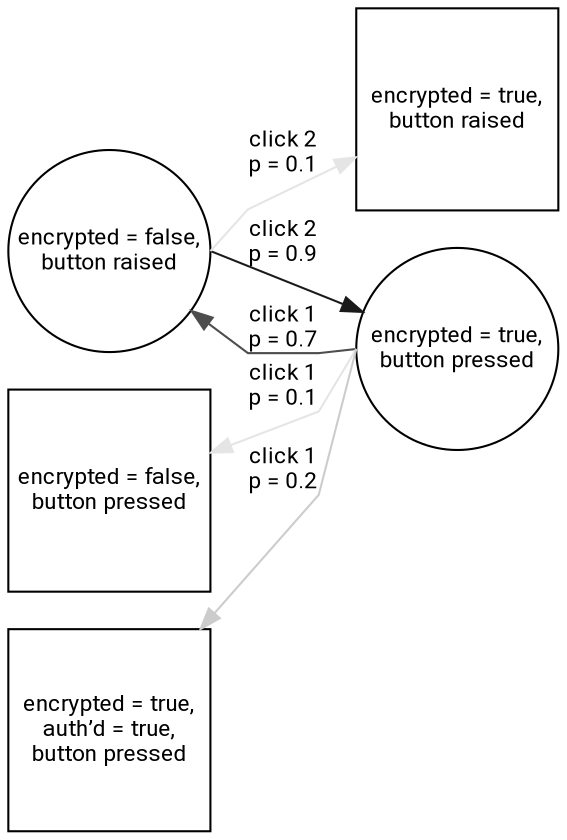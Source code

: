 digraph "03-simple-boolean-with-orthogonal-states" {
  splines = polyline;
  rankdir = LR;
  node [
    shape = circle
    fontname = "Roboto"
    fontsize = 11
    width = 1.35
    margin = 0
  ];
  edge [
    fontname = "Roboto"
    fontsize = 11
  ];

  off [
    label = "encrypted = false,\nbutton raised"
  ];
  on [
    label = "encrypted = true,\nbutton pressed"
  ];

  off_confused [
    label = "encrypted = true,\nbutton raised"
    shape = square
  ];
  on_confused [
    label = "encrypted = false,\nbutton pressed"
    shape = square
  ];
  on_overconfident [
    label = "encrypted = true,\nauth’d = true,\nbutton pressed"
    shape = square
  ];

  subgraph { rank = same; on_confused; on_overconfident; off; }
  subgraph { rank = same; off_confused; on; }

  off:e -> off_confused [
    label = "click 2\np = 0.1"
    color = grey90
    weight = 1
  ];
  off:e -> on [
    label = "click 2\np = 0.9"
    color = grey10, weight = 9
  ];

  on:w -> on_confused [
    label = "click 1\np = 0.1"
    color = grey90
    weight = 1
  ];
  on:w -> on_overconfident [
    label = "click 1\np = 0.2"
    color = grey80
    weight = 2
  ];
  on:w -> off [
    label = "click 1\np = 0.7"
    color = grey30
    weight = 7
  ];
}
